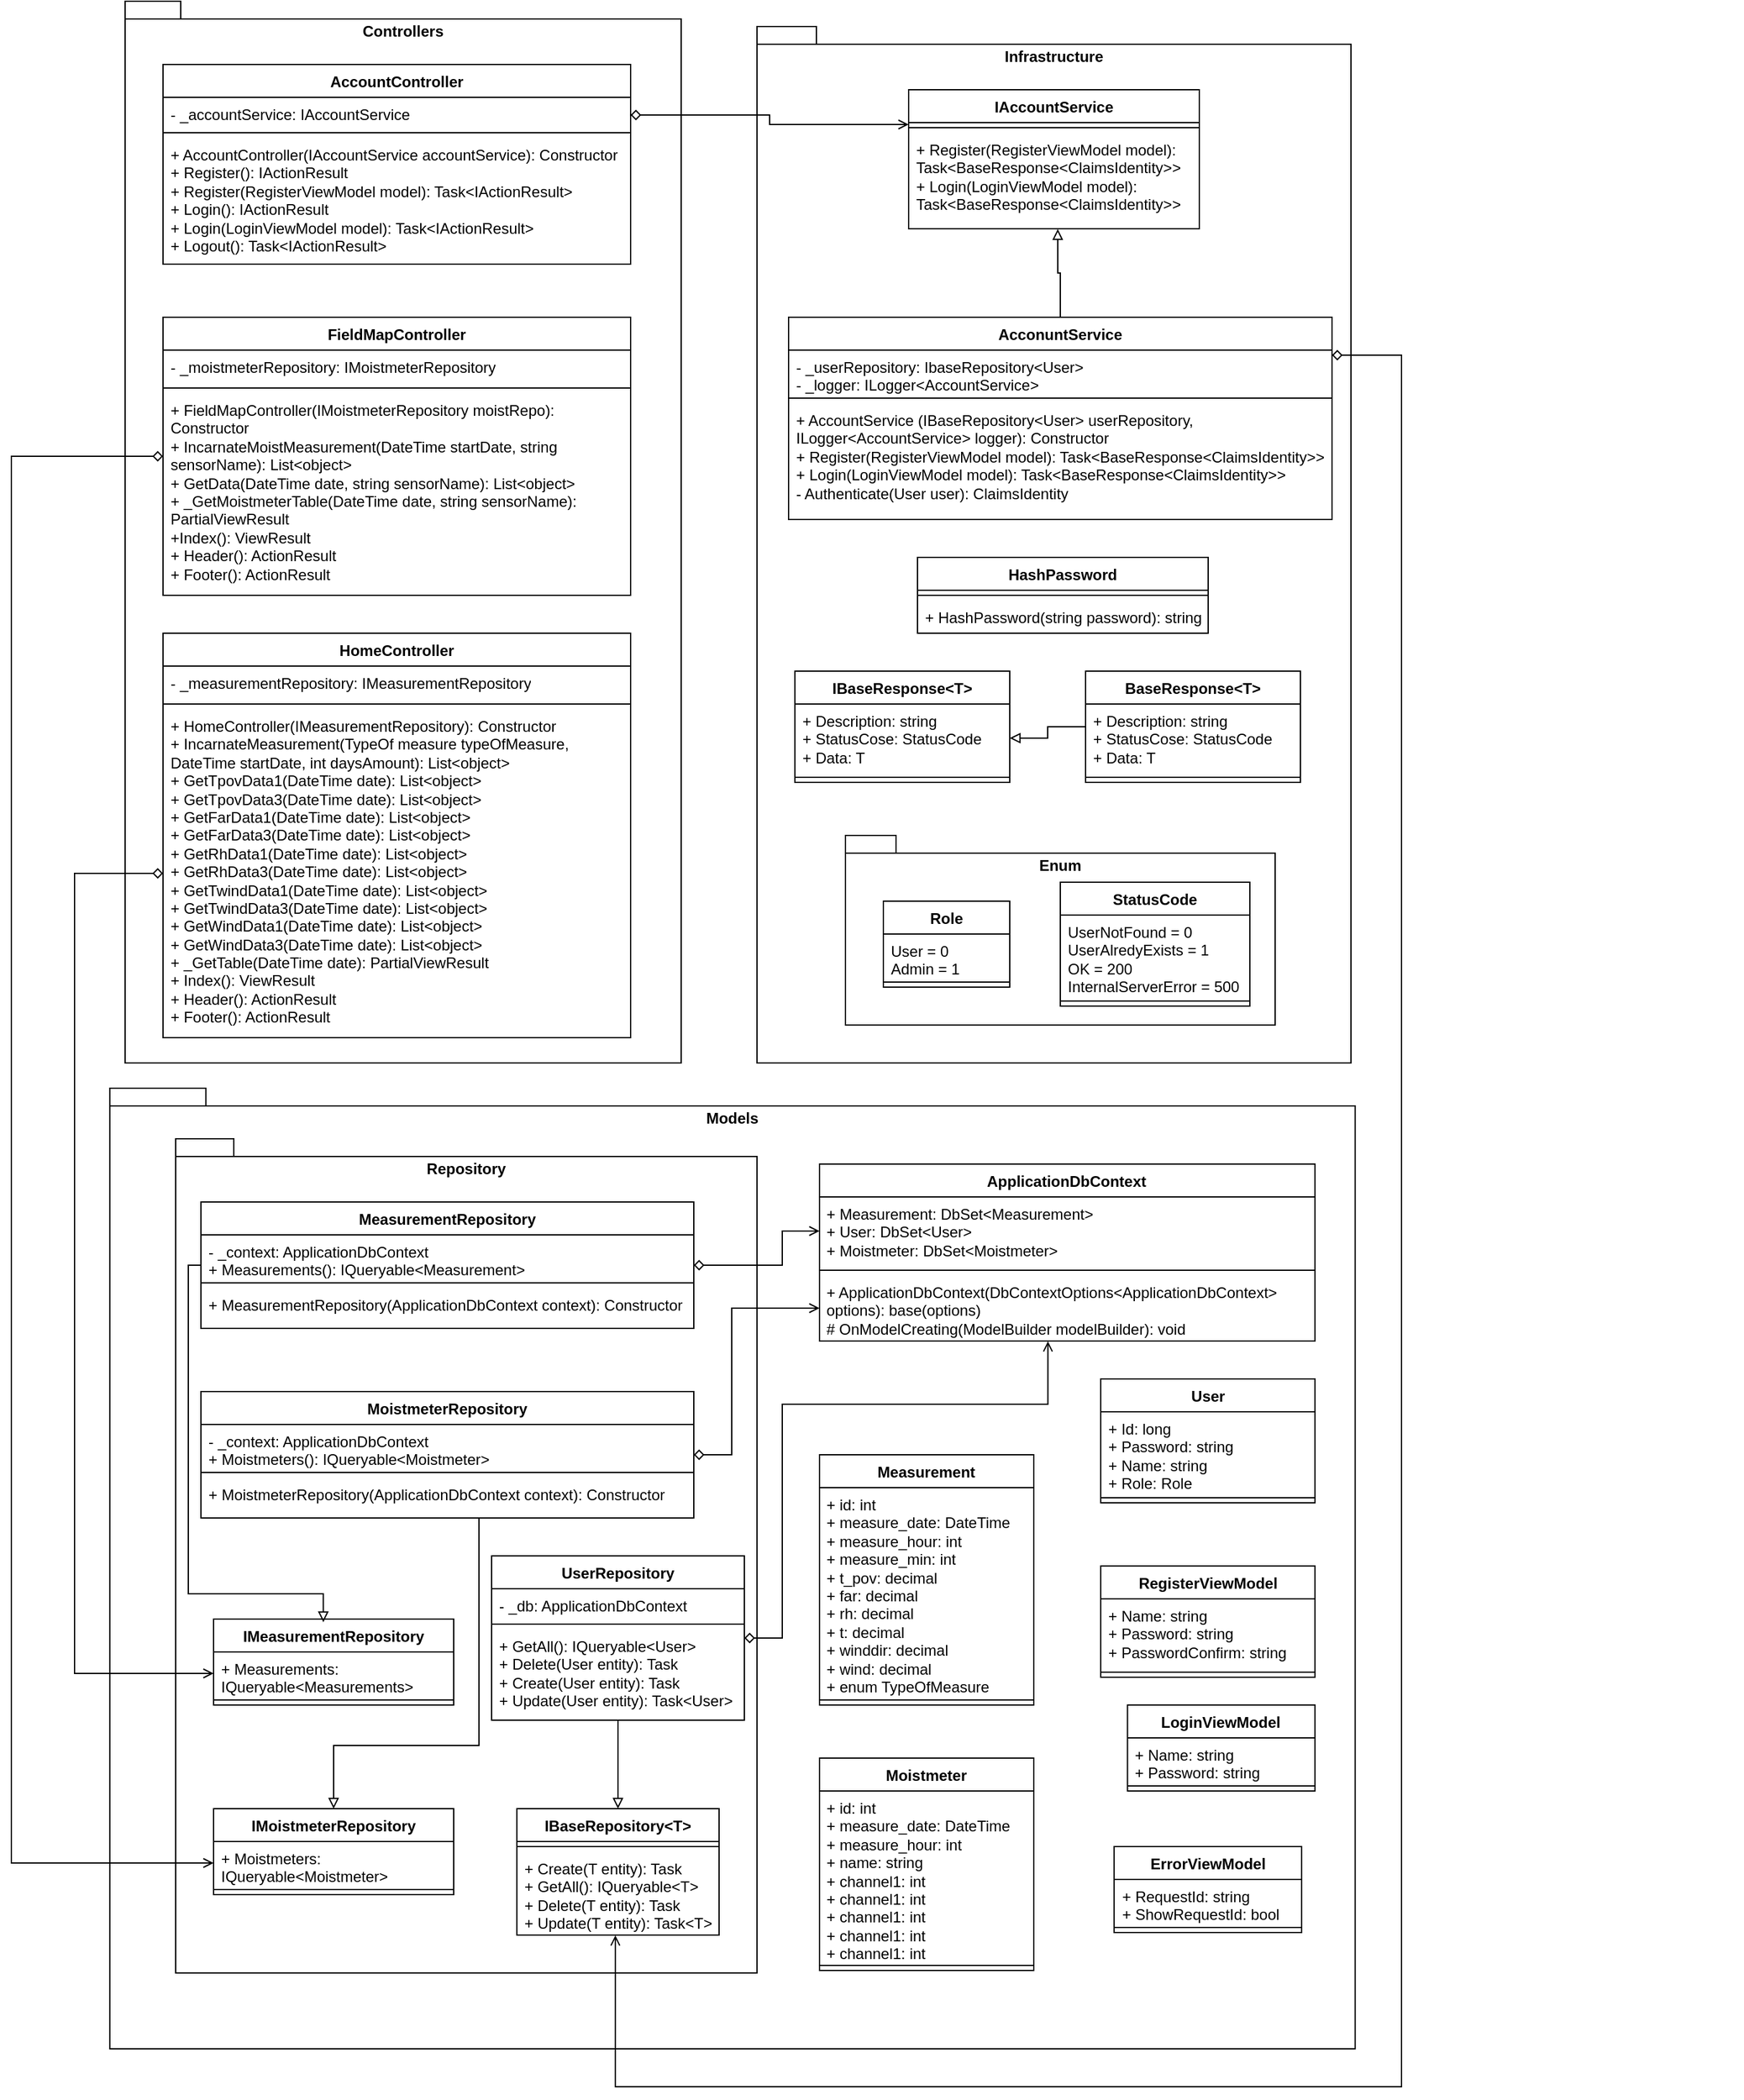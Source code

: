 <mxfile version="22.1.7" type="device">
  <diagram name="Страница — 1" id="k3Z_u_sf0qgLtZ2DlkZn">
    <mxGraphModel dx="2441" dy="842" grid="1" gridSize="10" guides="1" tooltips="1" connect="1" arrows="1" fold="1" page="1" pageScale="1" pageWidth="827" pageHeight="1169" math="0" shadow="0">
      <root>
        <mxCell id="0" />
        <mxCell id="1" parent="0" />
        <mxCell id="c1LvxNHjl3KlKCbGbmdb-97" value="" style="group" parent="1" vertex="1" connectable="0">
          <mxGeometry x="50" y="50" width="440" height="840" as="geometry" />
        </mxCell>
        <mxCell id="c1LvxNHjl3KlKCbGbmdb-6" value="Controllers" style="shape=folder;fontStyle=1;spacingTop=10;tabWidth=40;tabHeight=14;tabPosition=left;html=1;whiteSpace=wrap;verticalAlign=top;" parent="c1LvxNHjl3KlKCbGbmdb-97" vertex="1">
          <mxGeometry width="440" height="840" as="geometry" />
        </mxCell>
        <mxCell id="c1LvxNHjl3KlKCbGbmdb-2" value="AccountController" style="swimlane;fontStyle=1;align=center;verticalAlign=top;childLayout=stackLayout;horizontal=1;startSize=26;horizontalStack=0;resizeParent=1;resizeParentMax=0;resizeLast=0;collapsible=1;marginBottom=0;whiteSpace=wrap;html=1;" parent="c1LvxNHjl3KlKCbGbmdb-97" vertex="1">
          <mxGeometry x="30" y="50" width="370" height="158" as="geometry" />
        </mxCell>
        <mxCell id="c1LvxNHjl3KlKCbGbmdb-3" value="- _accountService: IAccountService" style="text;strokeColor=none;fillColor=none;align=left;verticalAlign=top;spacingLeft=4;spacingRight=4;overflow=hidden;rotatable=0;points=[[0,0.5],[1,0.5]];portConstraint=eastwest;whiteSpace=wrap;html=1;" parent="c1LvxNHjl3KlKCbGbmdb-2" vertex="1">
          <mxGeometry y="26" width="370" height="24" as="geometry" />
        </mxCell>
        <mxCell id="c1LvxNHjl3KlKCbGbmdb-4" value="" style="line;strokeWidth=1;fillColor=none;align=left;verticalAlign=middle;spacingTop=-1;spacingLeft=3;spacingRight=3;rotatable=0;labelPosition=right;points=[];portConstraint=eastwest;strokeColor=inherit;" parent="c1LvxNHjl3KlKCbGbmdb-2" vertex="1">
          <mxGeometry y="50" width="370" height="8" as="geometry" />
        </mxCell>
        <mxCell id="c1LvxNHjl3KlKCbGbmdb-5" value="+ AccountController(IAccountService accountService): Constructor&lt;br&gt;+ Register(): IActionResult&lt;br&gt;+ Register(RegisterViewModel model): Task&amp;lt;IActionResult&amp;gt;&lt;br&gt;+ Login(): IActionResult&lt;br&gt;+ Login(LoginViewModel model): Task&amp;lt;IActionResult&amp;gt;&lt;br&gt;+ Logout(): Task&amp;lt;IActionResult&amp;gt;" style="text;strokeColor=none;fillColor=none;align=left;verticalAlign=top;spacingLeft=4;spacingRight=4;overflow=hidden;rotatable=0;points=[[0,0.5],[1,0.5]];portConstraint=eastwest;whiteSpace=wrap;html=1;" parent="c1LvxNHjl3KlKCbGbmdb-2" vertex="1">
          <mxGeometry y="58" width="370" height="100" as="geometry" />
        </mxCell>
        <mxCell id="c1LvxNHjl3KlKCbGbmdb-12" value="FieldMapController" style="swimlane;fontStyle=1;align=center;verticalAlign=top;childLayout=stackLayout;horizontal=1;startSize=26;horizontalStack=0;resizeParent=1;resizeParentMax=0;resizeLast=0;collapsible=1;marginBottom=0;whiteSpace=wrap;html=1;" parent="c1LvxNHjl3KlKCbGbmdb-97" vertex="1">
          <mxGeometry x="30" y="250" width="370" height="220" as="geometry" />
        </mxCell>
        <mxCell id="c1LvxNHjl3KlKCbGbmdb-13" value="- _moistmeterRepository: IMoistmeterRepository" style="text;strokeColor=none;fillColor=none;align=left;verticalAlign=top;spacingLeft=4;spacingRight=4;overflow=hidden;rotatable=0;points=[[0,0.5],[1,0.5]];portConstraint=eastwest;whiteSpace=wrap;html=1;" parent="c1LvxNHjl3KlKCbGbmdb-12" vertex="1">
          <mxGeometry y="26" width="370" height="26" as="geometry" />
        </mxCell>
        <mxCell id="c1LvxNHjl3KlKCbGbmdb-14" value="" style="line;strokeWidth=1;fillColor=none;align=left;verticalAlign=middle;spacingTop=-1;spacingLeft=3;spacingRight=3;rotatable=0;labelPosition=right;points=[];portConstraint=eastwest;strokeColor=inherit;" parent="c1LvxNHjl3KlKCbGbmdb-12" vertex="1">
          <mxGeometry y="52" width="370" height="8" as="geometry" />
        </mxCell>
        <mxCell id="c1LvxNHjl3KlKCbGbmdb-15" value="+ FieldMapController(IMoistmeterRepository moistRepo): Constructor&lt;br&gt;+ IncarnateMoistMeasurement(DateTime startDate, string sensorName): List&amp;lt;object&amp;gt;&lt;br&gt;+ GetData(DateTime date, string sensorName): List&amp;lt;object&amp;gt;&lt;br&gt;+ _GetMoistmeterTable(DateTime date, string sensorName): PartialViewResult&lt;br&gt;+Index(): ViewResult&lt;br&gt;+ Header(): ActionResult&lt;br style=&quot;border-color: var(--border-color);&quot;&gt;+ Footer(): ActionResult" style="text;strokeColor=none;fillColor=none;align=left;verticalAlign=top;spacingLeft=4;spacingRight=4;overflow=hidden;rotatable=0;points=[[0,0.5],[1,0.5]];portConstraint=eastwest;whiteSpace=wrap;html=1;" parent="c1LvxNHjl3KlKCbGbmdb-12" vertex="1">
          <mxGeometry y="60" width="370" height="160" as="geometry" />
        </mxCell>
        <mxCell id="c1LvxNHjl3KlKCbGbmdb-8" value="HomeController" style="swimlane;fontStyle=1;align=center;verticalAlign=top;childLayout=stackLayout;horizontal=1;startSize=26;horizontalStack=0;resizeParent=1;resizeParentMax=0;resizeLast=0;collapsible=1;marginBottom=0;whiteSpace=wrap;html=1;" parent="c1LvxNHjl3KlKCbGbmdb-97" vertex="1">
          <mxGeometry x="30" y="500" width="370" height="320" as="geometry" />
        </mxCell>
        <mxCell id="c1LvxNHjl3KlKCbGbmdb-9" value="- _measurementRepository: IMeasurementRepository" style="text;strokeColor=none;fillColor=none;align=left;verticalAlign=top;spacingLeft=4;spacingRight=4;overflow=hidden;rotatable=0;points=[[0,0.5],[1,0.5]];portConstraint=eastwest;whiteSpace=wrap;html=1;" parent="c1LvxNHjl3KlKCbGbmdb-8" vertex="1">
          <mxGeometry y="26" width="370" height="26" as="geometry" />
        </mxCell>
        <mxCell id="c1LvxNHjl3KlKCbGbmdb-10" value="" style="line;strokeWidth=1;fillColor=none;align=left;verticalAlign=middle;spacingTop=-1;spacingLeft=3;spacingRight=3;rotatable=0;labelPosition=right;points=[];portConstraint=eastwest;strokeColor=inherit;" parent="c1LvxNHjl3KlKCbGbmdb-8" vertex="1">
          <mxGeometry y="52" width="370" height="8" as="geometry" />
        </mxCell>
        <mxCell id="c1LvxNHjl3KlKCbGbmdb-11" value="+ HomeController(IMeasurementRepository): Constructor&lt;br&gt;+ IncarnateMeasurement(TypeOf measure typeOfMeasure, DateTime startDate, int daysAmount): List&amp;lt;object&amp;gt;&lt;br&gt;+ GetTpovData1(DateTime date): List&amp;lt;object&amp;gt;&lt;br&gt;+ GetTpovData3(DateTime date): List&amp;lt;object&amp;gt;&lt;br&gt;+ GetFarData1(DateTime date): List&amp;lt;object&amp;gt;&lt;br&gt;+ GetFarData3(DateTime date): List&amp;lt;object&amp;gt;&lt;br&gt;+ GetRhData1(DateTime date): List&amp;lt;object&amp;gt;&lt;br&gt;+ GetRhData3(DateTime date): List&amp;lt;object&amp;gt;&lt;br&gt;+ GetTwindData1(DateTime date): List&amp;lt;object&amp;gt;&lt;br&gt;+ GetTwindData3(DateTime date): List&amp;lt;object&amp;gt;&lt;br&gt;+ GetWindData1(DateTime date): List&amp;lt;object&amp;gt;&lt;br&gt;+ GetWindData3(DateTime date): List&amp;lt;object&amp;gt;&lt;br&gt;+ _GetTable(DateTime date): PartialViewResult&lt;br&gt;+ Index(): ViewResult&lt;br&gt;+ Header(): ActionResult&lt;br&gt;+ Footer(): ActionResult" style="text;strokeColor=none;fillColor=none;align=left;verticalAlign=top;spacingLeft=4;spacingRight=4;overflow=hidden;rotatable=0;points=[[0,0.5],[1,0.5]];portConstraint=eastwest;whiteSpace=wrap;html=1;" parent="c1LvxNHjl3KlKCbGbmdb-8" vertex="1">
          <mxGeometry y="60" width="370" height="260" as="geometry" />
        </mxCell>
        <mxCell id="c1LvxNHjl3KlKCbGbmdb-98" value="" style="group" parent="1" vertex="1" connectable="0">
          <mxGeometry x="550" y="70" width="470" height="820" as="geometry" />
        </mxCell>
        <mxCell id="c1LvxNHjl3KlKCbGbmdb-16" value="Infrastructure" style="shape=folder;fontStyle=1;spacingTop=10;tabWidth=40;tabHeight=14;tabPosition=left;html=1;whiteSpace=wrap;verticalAlign=top;" parent="c1LvxNHjl3KlKCbGbmdb-98" vertex="1">
          <mxGeometry width="470" height="820" as="geometry" />
        </mxCell>
        <mxCell id="c1LvxNHjl3KlKCbGbmdb-25" value="" style="group" parent="c1LvxNHjl3KlKCbGbmdb-98" vertex="1" connectable="0">
          <mxGeometry x="70" y="640" width="340" height="150" as="geometry" />
        </mxCell>
        <mxCell id="c1LvxNHjl3KlKCbGbmdb-21" value="Enum" style="shape=folder;fontStyle=1;spacingTop=10;tabWidth=40;tabHeight=14;tabPosition=left;html=1;whiteSpace=wrap;verticalAlign=top;" parent="c1LvxNHjl3KlKCbGbmdb-25" vertex="1">
          <mxGeometry width="340" height="150" as="geometry" />
        </mxCell>
        <mxCell id="c1LvxNHjl3KlKCbGbmdb-22" value="StatusCode" style="swimlane;fontStyle=1;align=center;verticalAlign=top;childLayout=stackLayout;horizontal=1;startSize=26;horizontalStack=0;resizeParent=1;resizeParentMax=0;resizeLast=0;collapsible=1;marginBottom=0;whiteSpace=wrap;html=1;" parent="c1LvxNHjl3KlKCbGbmdb-25" vertex="1">
          <mxGeometry x="170" y="37" width="150" height="98" as="geometry" />
        </mxCell>
        <mxCell id="c1LvxNHjl3KlKCbGbmdb-23" value="UserNotFound = 0&lt;br&gt;UserAlredyExists = 1&lt;br&gt;OK = 200&lt;br&gt;InternalServerError = 500" style="text;strokeColor=none;fillColor=none;align=left;verticalAlign=top;spacingLeft=4;spacingRight=4;overflow=hidden;rotatable=0;points=[[0,0.5],[1,0.5]];portConstraint=eastwest;whiteSpace=wrap;html=1;" parent="c1LvxNHjl3KlKCbGbmdb-22" vertex="1">
          <mxGeometry y="26" width="150" height="64" as="geometry" />
        </mxCell>
        <mxCell id="c1LvxNHjl3KlKCbGbmdb-24" value="" style="line;strokeWidth=1;fillColor=none;align=left;verticalAlign=middle;spacingTop=-1;spacingLeft=3;spacingRight=3;rotatable=0;labelPosition=right;points=[];portConstraint=eastwest;strokeColor=inherit;" parent="c1LvxNHjl3KlKCbGbmdb-22" vertex="1">
          <mxGeometry y="90" width="150" height="8" as="geometry" />
        </mxCell>
        <mxCell id="c1LvxNHjl3KlKCbGbmdb-17" value="Role" style="swimlane;fontStyle=1;align=center;verticalAlign=top;childLayout=stackLayout;horizontal=1;startSize=26;horizontalStack=0;resizeParent=1;resizeParentMax=0;resizeLast=0;collapsible=1;marginBottom=0;whiteSpace=wrap;html=1;" parent="c1LvxNHjl3KlKCbGbmdb-25" vertex="1">
          <mxGeometry x="30" y="52" width="100" height="68" as="geometry" />
        </mxCell>
        <mxCell id="c1LvxNHjl3KlKCbGbmdb-18" value="User = 0&lt;br&gt;Admin = 1" style="text;strokeColor=none;fillColor=none;align=left;verticalAlign=top;spacingLeft=4;spacingRight=4;overflow=hidden;rotatable=0;points=[[0,0.5],[1,0.5]];portConstraint=eastwest;whiteSpace=wrap;html=1;" parent="c1LvxNHjl3KlKCbGbmdb-17" vertex="1">
          <mxGeometry y="26" width="100" height="34" as="geometry" />
        </mxCell>
        <mxCell id="c1LvxNHjl3KlKCbGbmdb-19" value="" style="line;strokeWidth=1;fillColor=none;align=left;verticalAlign=middle;spacingTop=-1;spacingLeft=3;spacingRight=3;rotatable=0;labelPosition=right;points=[];portConstraint=eastwest;strokeColor=inherit;" parent="c1LvxNHjl3KlKCbGbmdb-17" vertex="1">
          <mxGeometry y="60" width="100" height="8" as="geometry" />
        </mxCell>
        <mxCell id="c1LvxNHjl3KlKCbGbmdb-26" value="AcconuntService" style="swimlane;fontStyle=1;align=center;verticalAlign=top;childLayout=stackLayout;horizontal=1;startSize=26;horizontalStack=0;resizeParent=1;resizeParentMax=0;resizeLast=0;collapsible=1;marginBottom=0;whiteSpace=wrap;html=1;" parent="c1LvxNHjl3KlKCbGbmdb-98" vertex="1">
          <mxGeometry x="25" y="230" width="430" height="160" as="geometry" />
        </mxCell>
        <mxCell id="c1LvxNHjl3KlKCbGbmdb-27" value="- _userRepository: IbaseRepository&amp;lt;User&amp;gt;&lt;br&gt;- _logger: ILogger&amp;lt;AccountService&amp;gt;" style="text;strokeColor=none;fillColor=none;align=left;verticalAlign=top;spacingLeft=4;spacingRight=4;overflow=hidden;rotatable=0;points=[[0,0.5],[1,0.5]];portConstraint=eastwest;whiteSpace=wrap;html=1;" parent="c1LvxNHjl3KlKCbGbmdb-26" vertex="1">
          <mxGeometry y="26" width="430" height="34" as="geometry" />
        </mxCell>
        <mxCell id="c1LvxNHjl3KlKCbGbmdb-28" value="" style="line;strokeWidth=1;fillColor=none;align=left;verticalAlign=middle;spacingTop=-1;spacingLeft=3;spacingRight=3;rotatable=0;labelPosition=right;points=[];portConstraint=eastwest;strokeColor=inherit;" parent="c1LvxNHjl3KlKCbGbmdb-26" vertex="1">
          <mxGeometry y="60" width="430" height="8" as="geometry" />
        </mxCell>
        <mxCell id="c1LvxNHjl3KlKCbGbmdb-29" value="+ AccountService (IBaseRepository&amp;lt;User&amp;gt; userRepository, ILogger&amp;lt;AccountService&amp;gt; logger): Constructor&lt;br&gt;+ Register(RegisterViewModel model): Task&amp;lt;BaseResponse&amp;lt;ClaimsIdentity&amp;gt;&amp;gt;&lt;br&gt;+ Login(LoginViewModel model): Task&amp;lt;BaseResponse&amp;lt;ClaimsIdentity&amp;gt;&amp;gt;&lt;br&gt;- Authenticate(User user): ClaimsIdentity" style="text;strokeColor=none;fillColor=none;align=left;verticalAlign=top;spacingLeft=4;spacingRight=4;overflow=hidden;rotatable=0;points=[[0,0.5],[1,0.5]];portConstraint=eastwest;whiteSpace=wrap;html=1;" parent="c1LvxNHjl3KlKCbGbmdb-26" vertex="1">
          <mxGeometry y="68" width="430" height="92" as="geometry" />
        </mxCell>
        <mxCell id="XDjCzHebDbUMIGUtCSpz-97" style="edgeStyle=orthogonalEdgeStyle;rounded=0;orthogonalLoop=1;jettySize=auto;html=1;endArrow=block;endFill=0;" edge="1" parent="c1LvxNHjl3KlKCbGbmdb-98" source="c1LvxNHjl3KlKCbGbmdb-30" target="c1LvxNHjl3KlKCbGbmdb-35">
          <mxGeometry relative="1" as="geometry" />
        </mxCell>
        <mxCell id="c1LvxNHjl3KlKCbGbmdb-30" value="BaseResponse&amp;lt;T&amp;gt;" style="swimlane;fontStyle=1;align=center;verticalAlign=top;childLayout=stackLayout;horizontal=1;startSize=26;horizontalStack=0;resizeParent=1;resizeParentMax=0;resizeLast=0;collapsible=1;marginBottom=0;whiteSpace=wrap;html=1;" parent="c1LvxNHjl3KlKCbGbmdb-98" vertex="1">
          <mxGeometry x="260" y="510" width="170" height="88" as="geometry" />
        </mxCell>
        <mxCell id="c1LvxNHjl3KlKCbGbmdb-31" value="+ Description: string&lt;br&gt;+ StatusCose: StatusCode&lt;br&gt;+ Data: T" style="text;strokeColor=none;fillColor=none;align=left;verticalAlign=top;spacingLeft=4;spacingRight=4;overflow=hidden;rotatable=0;points=[[0,0.5],[1,0.5]];portConstraint=eastwest;whiteSpace=wrap;html=1;" parent="c1LvxNHjl3KlKCbGbmdb-30" vertex="1">
          <mxGeometry y="26" width="170" height="54" as="geometry" />
        </mxCell>
        <mxCell id="c1LvxNHjl3KlKCbGbmdb-32" value="" style="line;strokeWidth=1;fillColor=none;align=left;verticalAlign=middle;spacingTop=-1;spacingLeft=3;spacingRight=3;rotatable=0;labelPosition=right;points=[];portConstraint=eastwest;strokeColor=inherit;" parent="c1LvxNHjl3KlKCbGbmdb-30" vertex="1">
          <mxGeometry y="80" width="170" height="8" as="geometry" />
        </mxCell>
        <mxCell id="c1LvxNHjl3KlKCbGbmdb-34" value="IBaseResponse&amp;lt;T&amp;gt;" style="swimlane;fontStyle=1;align=center;verticalAlign=top;childLayout=stackLayout;horizontal=1;startSize=26;horizontalStack=0;resizeParent=1;resizeParentMax=0;resizeLast=0;collapsible=1;marginBottom=0;whiteSpace=wrap;html=1;" parent="c1LvxNHjl3KlKCbGbmdb-98" vertex="1">
          <mxGeometry x="30" y="510" width="170" height="88" as="geometry" />
        </mxCell>
        <mxCell id="c1LvxNHjl3KlKCbGbmdb-35" value="+ Description: string&lt;br&gt;+ StatusCose: StatusCode&lt;br&gt;+ Data: T" style="text;strokeColor=none;fillColor=none;align=left;verticalAlign=top;spacingLeft=4;spacingRight=4;overflow=hidden;rotatable=0;points=[[0,0.5],[1,0.5]];portConstraint=eastwest;whiteSpace=wrap;html=1;" parent="c1LvxNHjl3KlKCbGbmdb-34" vertex="1">
          <mxGeometry y="26" width="170" height="54" as="geometry" />
        </mxCell>
        <mxCell id="c1LvxNHjl3KlKCbGbmdb-36" value="" style="line;strokeWidth=1;fillColor=none;align=left;verticalAlign=middle;spacingTop=-1;spacingLeft=3;spacingRight=3;rotatable=0;labelPosition=right;points=[];portConstraint=eastwest;strokeColor=inherit;" parent="c1LvxNHjl3KlKCbGbmdb-34" vertex="1">
          <mxGeometry y="80" width="170" height="8" as="geometry" />
        </mxCell>
        <mxCell id="c1LvxNHjl3KlKCbGbmdb-37" value="HashPassword" style="swimlane;fontStyle=1;align=center;verticalAlign=top;childLayout=stackLayout;horizontal=1;startSize=26;horizontalStack=0;resizeParent=1;resizeParentMax=0;resizeLast=0;collapsible=1;marginBottom=0;whiteSpace=wrap;html=1;" parent="c1LvxNHjl3KlKCbGbmdb-98" vertex="1">
          <mxGeometry x="127" y="420" width="230" height="60" as="geometry" />
        </mxCell>
        <mxCell id="c1LvxNHjl3KlKCbGbmdb-39" value="" style="line;strokeWidth=1;fillColor=none;align=left;verticalAlign=middle;spacingTop=-1;spacingLeft=3;spacingRight=3;rotatable=0;labelPosition=right;points=[];portConstraint=eastwest;strokeColor=inherit;" parent="c1LvxNHjl3KlKCbGbmdb-37" vertex="1">
          <mxGeometry y="26" width="230" height="8" as="geometry" />
        </mxCell>
        <mxCell id="c1LvxNHjl3KlKCbGbmdb-40" value="+ HashPassword(string password): string" style="text;strokeColor=none;fillColor=none;align=left;verticalAlign=top;spacingLeft=4;spacingRight=4;overflow=hidden;rotatable=0;points=[[0,0.5],[1,0.5]];portConstraint=eastwest;whiteSpace=wrap;html=1;" parent="c1LvxNHjl3KlKCbGbmdb-37" vertex="1">
          <mxGeometry y="34" width="230" height="26" as="geometry" />
        </mxCell>
        <mxCell id="c1LvxNHjl3KlKCbGbmdb-41" value="IAccountService" style="swimlane;fontStyle=1;align=center;verticalAlign=top;childLayout=stackLayout;horizontal=1;startSize=26;horizontalStack=0;resizeParent=1;resizeParentMax=0;resizeLast=0;collapsible=1;marginBottom=0;whiteSpace=wrap;html=1;" parent="c1LvxNHjl3KlKCbGbmdb-98" vertex="1">
          <mxGeometry x="120" y="50" width="230" height="110" as="geometry" />
        </mxCell>
        <mxCell id="c1LvxNHjl3KlKCbGbmdb-42" value="" style="line;strokeWidth=1;fillColor=none;align=left;verticalAlign=middle;spacingTop=-1;spacingLeft=3;spacingRight=3;rotatable=0;labelPosition=right;points=[];portConstraint=eastwest;strokeColor=inherit;" parent="c1LvxNHjl3KlKCbGbmdb-41" vertex="1">
          <mxGeometry y="26" width="230" height="8" as="geometry" />
        </mxCell>
        <mxCell id="c1LvxNHjl3KlKCbGbmdb-43" value="+ Register(RegisterViewModel model): Task&amp;lt;BaseResponse&amp;lt;ClaimsIdentity&amp;gt;&amp;gt;&lt;br&gt;+ Login(LoginViewModel model): Task&amp;lt;BaseResponse&amp;lt;ClaimsIdentity&amp;gt;&amp;gt;" style="text;strokeColor=none;fillColor=none;align=left;verticalAlign=top;spacingLeft=4;spacingRight=4;overflow=hidden;rotatable=0;points=[[0,0.5],[1,0.5]];portConstraint=eastwest;whiteSpace=wrap;html=1;" parent="c1LvxNHjl3KlKCbGbmdb-41" vertex="1">
          <mxGeometry y="34" width="230" height="76" as="geometry" />
        </mxCell>
        <mxCell id="XDjCzHebDbUMIGUtCSpz-98" style="edgeStyle=orthogonalEdgeStyle;rounded=0;orthogonalLoop=1;jettySize=auto;html=1;entryX=0.513;entryY=1.003;entryDx=0;entryDy=0;entryPerimeter=0;endArrow=block;endFill=0;" edge="1" parent="c1LvxNHjl3KlKCbGbmdb-98" source="c1LvxNHjl3KlKCbGbmdb-26" target="c1LvxNHjl3KlKCbGbmdb-43">
          <mxGeometry relative="1" as="geometry" />
        </mxCell>
        <mxCell id="XDjCzHebDbUMIGUtCSpz-79" value="" style="group" vertex="1" connectable="0" parent="1">
          <mxGeometry x="90" y="910" width="1240" height="760" as="geometry" />
        </mxCell>
        <mxCell id="c1LvxNHjl3KlKCbGbmdb-100" value="" style="group" parent="XDjCzHebDbUMIGUtCSpz-79" vertex="1" connectable="0">
          <mxGeometry x="181" width="1049" height="760" as="geometry" />
        </mxCell>
        <mxCell id="XDjCzHebDbUMIGUtCSpz-78" value="" style="group" vertex="1" connectable="0" parent="c1LvxNHjl3KlKCbGbmdb-100">
          <mxGeometry x="-233.111" width="985.424" height="760" as="geometry" />
        </mxCell>
        <mxCell id="c1LvxNHjl3KlKCbGbmdb-44" value="Models" style="shape=folder;fontStyle=1;spacingTop=10;tabWidth=40;tabHeight=14;tabPosition=left;html=1;whiteSpace=wrap;verticalAlign=top;" parent="XDjCzHebDbUMIGUtCSpz-78" vertex="1">
          <mxGeometry width="985.424" height="760" as="geometry" />
        </mxCell>
        <mxCell id="c1LvxNHjl3KlKCbGbmdb-45" value="ApplicationDbContext" style="swimlane;fontStyle=1;align=center;verticalAlign=top;childLayout=stackLayout;horizontal=1;startSize=26;horizontalStack=0;resizeParent=1;resizeParentMax=0;resizeLast=0;collapsible=1;marginBottom=0;whiteSpace=wrap;html=1;" parent="XDjCzHebDbUMIGUtCSpz-78" vertex="1">
          <mxGeometry x="561.586" y="60" width="392.051" height="140" as="geometry" />
        </mxCell>
        <mxCell id="c1LvxNHjl3KlKCbGbmdb-46" value="+ Measurement: DbSet&amp;lt;Measurement&amp;gt;&lt;br&gt;+ User: DbSet&amp;lt;User&amp;gt;&lt;br&gt;+ Moistmeter: DbSet&amp;lt;Moistmeter&amp;gt;" style="text;strokeColor=none;fillColor=none;align=left;verticalAlign=top;spacingLeft=4;spacingRight=4;overflow=hidden;rotatable=0;points=[[0,0.5],[1,0.5]];portConstraint=eastwest;whiteSpace=wrap;html=1;" parent="c1LvxNHjl3KlKCbGbmdb-45" vertex="1">
          <mxGeometry y="26" width="392.051" height="54" as="geometry" />
        </mxCell>
        <mxCell id="c1LvxNHjl3KlKCbGbmdb-47" value="" style="line;strokeWidth=1;fillColor=none;align=left;verticalAlign=middle;spacingTop=-1;spacingLeft=3;spacingRight=3;rotatable=0;labelPosition=right;points=[];portConstraint=eastwest;strokeColor=inherit;" parent="c1LvxNHjl3KlKCbGbmdb-45" vertex="1">
          <mxGeometry y="80" width="392.051" height="8" as="geometry" />
        </mxCell>
        <mxCell id="c1LvxNHjl3KlKCbGbmdb-48" value="+ ApplicationDbContext(DbContextOptions&amp;lt;ApplicationDbContext&amp;gt; options): base(options)&lt;br&gt;# OnModelCreating(ModelBuilder modelBuilder): void" style="text;strokeColor=none;fillColor=none;align=left;verticalAlign=top;spacingLeft=4;spacingRight=4;overflow=hidden;rotatable=0;points=[[0,0.5],[1,0.5]];portConstraint=eastwest;whiteSpace=wrap;html=1;" parent="c1LvxNHjl3KlKCbGbmdb-45" vertex="1">
          <mxGeometry y="88" width="392.051" height="52" as="geometry" />
        </mxCell>
        <mxCell id="c1LvxNHjl3KlKCbGbmdb-49" value="ErrorViewModel" style="swimlane;fontStyle=1;align=center;verticalAlign=top;childLayout=stackLayout;horizontal=1;startSize=26;horizontalStack=0;resizeParent=1;resizeParentMax=0;resizeLast=0;collapsible=1;marginBottom=0;whiteSpace=wrap;html=1;" parent="XDjCzHebDbUMIGUtCSpz-78" vertex="1">
          <mxGeometry x="794.701" y="600" width="148.343" height="68" as="geometry" />
        </mxCell>
        <mxCell id="c1LvxNHjl3KlKCbGbmdb-50" value="+ RequestId: string&lt;br&gt;+ ShowRequestId: bool" style="text;strokeColor=none;fillColor=none;align=left;verticalAlign=top;spacingLeft=4;spacingRight=4;overflow=hidden;rotatable=0;points=[[0,0.5],[1,0.5]];portConstraint=eastwest;whiteSpace=wrap;html=1;" parent="c1LvxNHjl3KlKCbGbmdb-49" vertex="1">
          <mxGeometry y="26" width="148.343" height="34" as="geometry" />
        </mxCell>
        <mxCell id="c1LvxNHjl3KlKCbGbmdb-51" value="" style="line;strokeWidth=1;fillColor=none;align=left;verticalAlign=middle;spacingTop=-1;spacingLeft=3;spacingRight=3;rotatable=0;labelPosition=right;points=[];portConstraint=eastwest;strokeColor=inherit;" parent="c1LvxNHjl3KlKCbGbmdb-49" vertex="1">
          <mxGeometry y="60" width="148.343" height="8" as="geometry" />
        </mxCell>
        <mxCell id="c1LvxNHjl3KlKCbGbmdb-53" value="LoginViewModel" style="swimlane;fontStyle=1;align=center;verticalAlign=top;childLayout=stackLayout;horizontal=1;startSize=26;horizontalStack=0;resizeParent=1;resizeParentMax=0;resizeLast=0;collapsible=1;marginBottom=0;whiteSpace=wrap;html=1;" parent="XDjCzHebDbUMIGUtCSpz-78" vertex="1">
          <mxGeometry x="805.291" y="488" width="148.343" height="68" as="geometry" />
        </mxCell>
        <mxCell id="c1LvxNHjl3KlKCbGbmdb-54" value="+ Name: string&lt;br&gt;+ Password: string" style="text;strokeColor=none;fillColor=none;align=left;verticalAlign=top;spacingLeft=4;spacingRight=4;overflow=hidden;rotatable=0;points=[[0,0.5],[1,0.5]];portConstraint=eastwest;whiteSpace=wrap;html=1;" parent="c1LvxNHjl3KlKCbGbmdb-53" vertex="1">
          <mxGeometry y="26" width="148.343" height="34" as="geometry" />
        </mxCell>
        <mxCell id="c1LvxNHjl3KlKCbGbmdb-55" value="" style="line;strokeWidth=1;fillColor=none;align=left;verticalAlign=middle;spacingTop=-1;spacingLeft=3;spacingRight=3;rotatable=0;labelPosition=right;points=[];portConstraint=eastwest;strokeColor=inherit;" parent="c1LvxNHjl3KlKCbGbmdb-53" vertex="1">
          <mxGeometry y="60" width="148.343" height="8" as="geometry" />
        </mxCell>
        <mxCell id="c1LvxNHjl3KlKCbGbmdb-56" value="Measurement" style="swimlane;fontStyle=1;align=center;verticalAlign=top;childLayout=stackLayout;horizontal=1;startSize=26;horizontalStack=0;resizeParent=1;resizeParentMax=0;resizeLast=0;collapsible=1;marginBottom=0;whiteSpace=wrap;html=1;" parent="XDjCzHebDbUMIGUtCSpz-78" vertex="1">
          <mxGeometry x="561.586" y="290" width="169.535" height="198" as="geometry">
            <mxRectangle x="30" y="336" width="120" height="30" as="alternateBounds" />
          </mxGeometry>
        </mxCell>
        <mxCell id="c1LvxNHjl3KlKCbGbmdb-57" value="+ id: int&lt;br&gt;+ measure_date: DateTime&lt;br&gt;+ measure_hour: int&lt;br&gt;+ measure_min: int&lt;br&gt;+ t_pov: decimal&lt;br&gt;+ far: decimal&lt;br&gt;+ rh: decimal&lt;br&gt;+ t: decimal&lt;br&gt;+ winddir: decimal&lt;br&gt;+ wind: decimal&lt;br&gt;+ enum TypeOfMeasure" style="text;strokeColor=none;fillColor=none;align=left;verticalAlign=top;spacingLeft=4;spacingRight=4;overflow=hidden;rotatable=0;points=[[0,0.5],[1,0.5]];portConstraint=eastwest;whiteSpace=wrap;html=1;" parent="c1LvxNHjl3KlKCbGbmdb-56" vertex="1">
          <mxGeometry y="26" width="169.535" height="164" as="geometry" />
        </mxCell>
        <mxCell id="c1LvxNHjl3KlKCbGbmdb-58" value="" style="line;strokeWidth=1;fillColor=none;align=left;verticalAlign=middle;spacingTop=-1;spacingLeft=3;spacingRight=3;rotatable=0;labelPosition=right;points=[];portConstraint=eastwest;strokeColor=inherit;" parent="c1LvxNHjl3KlKCbGbmdb-56" vertex="1">
          <mxGeometry y="190" width="169.535" height="8" as="geometry" />
        </mxCell>
        <mxCell id="c1LvxNHjl3KlKCbGbmdb-62" value="RegisterViewModel" style="swimlane;fontStyle=1;align=center;verticalAlign=top;childLayout=stackLayout;horizontal=1;startSize=26;horizontalStack=0;resizeParent=1;resizeParentMax=0;resizeLast=0;collapsible=1;marginBottom=0;whiteSpace=wrap;html=1;" parent="XDjCzHebDbUMIGUtCSpz-78" vertex="1">
          <mxGeometry x="784.101" y="378" width="169.535" height="88" as="geometry" />
        </mxCell>
        <mxCell id="c1LvxNHjl3KlKCbGbmdb-63" value="+ Name: string&lt;br&gt;+ Password: string&lt;br&gt;+ PasswordConfirm: string" style="text;strokeColor=none;fillColor=none;align=left;verticalAlign=top;spacingLeft=4;spacingRight=4;overflow=hidden;rotatable=0;points=[[0,0.5],[1,0.5]];portConstraint=eastwest;whiteSpace=wrap;html=1;" parent="c1LvxNHjl3KlKCbGbmdb-62" vertex="1">
          <mxGeometry y="26" width="169.535" height="54" as="geometry" />
        </mxCell>
        <mxCell id="c1LvxNHjl3KlKCbGbmdb-64" value="" style="line;strokeWidth=1;fillColor=none;align=left;verticalAlign=middle;spacingTop=-1;spacingLeft=3;spacingRight=3;rotatable=0;labelPosition=right;points=[];portConstraint=eastwest;strokeColor=inherit;" parent="c1LvxNHjl3KlKCbGbmdb-62" vertex="1">
          <mxGeometry y="80" width="169.535" height="8" as="geometry" />
        </mxCell>
        <mxCell id="c1LvxNHjl3KlKCbGbmdb-59" value="Moistmeter" style="swimlane;fontStyle=1;align=center;verticalAlign=top;childLayout=stackLayout;horizontal=1;startSize=26;horizontalStack=0;resizeParent=1;resizeParentMax=0;resizeLast=0;collapsible=1;marginBottom=0;whiteSpace=wrap;html=1;" parent="XDjCzHebDbUMIGUtCSpz-78" vertex="1">
          <mxGeometry x="561.588" y="530" width="169.535" height="168" as="geometry" />
        </mxCell>
        <mxCell id="c1LvxNHjl3KlKCbGbmdb-60" value="+ id: int&lt;br&gt;+ measure_date: DateTime&lt;br&gt;+ measure_hour: int&lt;br&gt;+ name: string&lt;br&gt;+ channel1: int&lt;br&gt;+ channel1: int&lt;br&gt;+ channel1: int&lt;br&gt;+ channel1: int&lt;br&gt;+ channel1: int" style="text;strokeColor=none;fillColor=none;align=left;verticalAlign=top;spacingLeft=4;spacingRight=4;overflow=hidden;rotatable=0;points=[[0,0.5],[1,0.5]];portConstraint=eastwest;whiteSpace=wrap;html=1;" parent="c1LvxNHjl3KlKCbGbmdb-59" vertex="1">
          <mxGeometry y="26" width="169.535" height="134" as="geometry" />
        </mxCell>
        <mxCell id="c1LvxNHjl3KlKCbGbmdb-61" value="" style="line;strokeWidth=1;fillColor=none;align=left;verticalAlign=middle;spacingTop=-1;spacingLeft=3;spacingRight=3;rotatable=0;labelPosition=right;points=[];portConstraint=eastwest;strokeColor=inherit;" parent="c1LvxNHjl3KlKCbGbmdb-59" vertex="1">
          <mxGeometry y="160" width="169.535" height="8" as="geometry" />
        </mxCell>
        <mxCell id="c1LvxNHjl3KlKCbGbmdb-65" value="User" style="swimlane;fontStyle=1;align=center;verticalAlign=top;childLayout=stackLayout;horizontal=1;startSize=26;horizontalStack=0;resizeParent=1;resizeParentMax=0;resizeLast=0;collapsible=1;marginBottom=0;whiteSpace=wrap;html=1;" parent="XDjCzHebDbUMIGUtCSpz-78" vertex="1">
          <mxGeometry x="784.101" y="230" width="169.535" height="98" as="geometry" />
        </mxCell>
        <mxCell id="c1LvxNHjl3KlKCbGbmdb-66" value="+ Id: long&lt;br&gt;+ Password: string&lt;br&gt;+ Name: string&lt;br&gt;+ Role: Role" style="text;strokeColor=none;fillColor=none;align=left;verticalAlign=top;spacingLeft=4;spacingRight=4;overflow=hidden;rotatable=0;points=[[0,0.5],[1,0.5]];portConstraint=eastwest;whiteSpace=wrap;html=1;" parent="c1LvxNHjl3KlKCbGbmdb-65" vertex="1">
          <mxGeometry y="26" width="169.535" height="64" as="geometry" />
        </mxCell>
        <mxCell id="c1LvxNHjl3KlKCbGbmdb-67" value="" style="line;strokeWidth=1;fillColor=none;align=left;verticalAlign=middle;spacingTop=-1;spacingLeft=3;spacingRight=3;rotatable=0;labelPosition=right;points=[];portConstraint=eastwest;strokeColor=inherit;" parent="c1LvxNHjl3KlKCbGbmdb-65" vertex="1">
          <mxGeometry y="90" width="169.535" height="8" as="geometry" />
        </mxCell>
        <mxCell id="c1LvxNHjl3KlKCbGbmdb-99" value="" style="group;strokeWidth=1;fillColor=none;" parent="XDjCzHebDbUMIGUtCSpz-79" vertex="1" connectable="0">
          <mxGeometry y="40" width="460" height="660" as="geometry" />
        </mxCell>
        <mxCell id="c1LvxNHjl3KlKCbGbmdb-68" value="Repository" style="shape=folder;fontStyle=1;spacingTop=10;tabWidth=40;tabHeight=14;tabPosition=left;html=1;whiteSpace=wrap;verticalAlign=top;" parent="c1LvxNHjl3KlKCbGbmdb-99" vertex="1">
          <mxGeometry width="460" height="660" as="geometry" />
        </mxCell>
        <mxCell id="c1LvxNHjl3KlKCbGbmdb-84" value="MeasurementRepository" style="swimlane;fontStyle=1;align=center;verticalAlign=top;childLayout=stackLayout;horizontal=1;startSize=26;horizontalStack=0;resizeParent=1;resizeParentMax=0;resizeLast=0;collapsible=1;marginBottom=0;whiteSpace=wrap;html=1;" parent="c1LvxNHjl3KlKCbGbmdb-99" vertex="1">
          <mxGeometry x="20" y="50" width="390" height="100" as="geometry">
            <mxRectangle x="35" y="370" width="180" height="30" as="alternateBounds" />
          </mxGeometry>
        </mxCell>
        <mxCell id="c1LvxNHjl3KlKCbGbmdb-85" value="- _context: ApplicationDbContext&lt;br&gt;+ Measurements(): IQueryable&amp;lt;Measurement&amp;gt;" style="text;strokeColor=none;fillColor=none;align=left;verticalAlign=top;spacingLeft=4;spacingRight=4;overflow=hidden;rotatable=0;points=[[0,0.5],[1,0.5]];portConstraint=eastwest;whiteSpace=wrap;html=1;" parent="c1LvxNHjl3KlKCbGbmdb-84" vertex="1">
          <mxGeometry y="26" width="390" height="34" as="geometry" />
        </mxCell>
        <mxCell id="c1LvxNHjl3KlKCbGbmdb-86" value="" style="line;strokeWidth=1;fillColor=none;align=left;verticalAlign=middle;spacingTop=-1;spacingLeft=3;spacingRight=3;rotatable=0;labelPosition=right;points=[];portConstraint=eastwest;strokeColor=inherit;" parent="c1LvxNHjl3KlKCbGbmdb-84" vertex="1">
          <mxGeometry y="60" width="390" height="8" as="geometry" />
        </mxCell>
        <mxCell id="c1LvxNHjl3KlKCbGbmdb-87" value="+ MeasurementRepository(ApplicationDbContext context): Constructor" style="text;strokeColor=none;fillColor=none;align=left;verticalAlign=top;spacingLeft=4;spacingRight=4;overflow=hidden;rotatable=0;points=[[0,0.5],[1,0.5]];portConstraint=eastwest;whiteSpace=wrap;html=1;" parent="c1LvxNHjl3KlKCbGbmdb-84" vertex="1">
          <mxGeometry y="68" width="390" height="32" as="geometry" />
        </mxCell>
        <mxCell id="c1LvxNHjl3KlKCbGbmdb-78" value="IMeasurementRepository" style="swimlane;fontStyle=1;align=center;verticalAlign=top;childLayout=stackLayout;horizontal=1;startSize=26;horizontalStack=0;resizeParent=1;resizeParentMax=0;resizeLast=0;collapsible=1;marginBottom=0;whiteSpace=wrap;html=1;" parent="c1LvxNHjl3KlKCbGbmdb-99" vertex="1">
          <mxGeometry x="30" y="380" width="190" height="68" as="geometry" />
        </mxCell>
        <mxCell id="c1LvxNHjl3KlKCbGbmdb-79" value="+ Measurements: IQueryable&amp;lt;Measurements&amp;gt;" style="text;strokeColor=none;fillColor=none;align=left;verticalAlign=top;spacingLeft=4;spacingRight=4;overflow=hidden;rotatable=0;points=[[0,0.5],[1,0.5]];portConstraint=eastwest;whiteSpace=wrap;html=1;" parent="c1LvxNHjl3KlKCbGbmdb-78" vertex="1">
          <mxGeometry y="26" width="190" height="34" as="geometry" />
        </mxCell>
        <mxCell id="c1LvxNHjl3KlKCbGbmdb-80" value="" style="line;strokeWidth=1;fillColor=none;align=left;verticalAlign=middle;spacingTop=-1;spacingLeft=3;spacingRight=3;rotatable=0;labelPosition=right;points=[];portConstraint=eastwest;strokeColor=inherit;" parent="c1LvxNHjl3KlKCbGbmdb-78" vertex="1">
          <mxGeometry y="60" width="190" height="8" as="geometry" />
        </mxCell>
        <mxCell id="c1LvxNHjl3KlKCbGbmdb-81" value="IMoistmeterRepository" style="swimlane;fontStyle=1;align=center;verticalAlign=top;childLayout=stackLayout;horizontal=1;startSize=26;horizontalStack=0;resizeParent=1;resizeParentMax=0;resizeLast=0;collapsible=1;marginBottom=0;whiteSpace=wrap;html=1;" parent="c1LvxNHjl3KlKCbGbmdb-99" vertex="1">
          <mxGeometry x="30" y="530" width="190" height="68" as="geometry" />
        </mxCell>
        <mxCell id="c1LvxNHjl3KlKCbGbmdb-82" value="+ Moistmeters: IQueryable&amp;lt;Moistmeter&amp;gt;" style="text;strokeColor=none;fillColor=none;align=left;verticalAlign=top;spacingLeft=4;spacingRight=4;overflow=hidden;rotatable=0;points=[[0,0.5],[1,0.5]];portConstraint=eastwest;whiteSpace=wrap;html=1;" parent="c1LvxNHjl3KlKCbGbmdb-81" vertex="1">
          <mxGeometry y="26" width="190" height="34" as="geometry" />
        </mxCell>
        <mxCell id="c1LvxNHjl3KlKCbGbmdb-83" value="" style="line;strokeWidth=1;fillColor=none;align=left;verticalAlign=middle;spacingTop=-1;spacingLeft=3;spacingRight=3;rotatable=0;labelPosition=right;points=[];portConstraint=eastwest;strokeColor=inherit;" parent="c1LvxNHjl3KlKCbGbmdb-81" vertex="1">
          <mxGeometry y="60" width="190" height="8" as="geometry" />
        </mxCell>
        <mxCell id="XDjCzHebDbUMIGUtCSpz-92" style="edgeStyle=orthogonalEdgeStyle;rounded=0;orthogonalLoop=1;jettySize=auto;html=1;endArrow=block;endFill=0;" edge="1" parent="c1LvxNHjl3KlKCbGbmdb-99" source="c1LvxNHjl3KlKCbGbmdb-92" target="c1LvxNHjl3KlKCbGbmdb-72">
          <mxGeometry relative="1" as="geometry" />
        </mxCell>
        <mxCell id="c1LvxNHjl3KlKCbGbmdb-92" value="UserRepository" style="swimlane;fontStyle=1;align=center;verticalAlign=top;childLayout=stackLayout;horizontal=1;startSize=26;horizontalStack=0;resizeParent=1;resizeParentMax=0;resizeLast=0;collapsible=1;marginBottom=0;whiteSpace=wrap;html=1;" parent="c1LvxNHjl3KlKCbGbmdb-99" vertex="1">
          <mxGeometry x="250" y="330" width="200" height="130" as="geometry" />
        </mxCell>
        <mxCell id="c1LvxNHjl3KlKCbGbmdb-93" value="- _db: ApplicationDbContext" style="text;strokeColor=none;fillColor=none;align=left;verticalAlign=top;spacingLeft=4;spacingRight=4;overflow=hidden;rotatable=0;points=[[0,0.5],[1,0.5]];portConstraint=eastwest;whiteSpace=wrap;html=1;" parent="c1LvxNHjl3KlKCbGbmdb-92" vertex="1">
          <mxGeometry y="26" width="200" height="24" as="geometry" />
        </mxCell>
        <mxCell id="c1LvxNHjl3KlKCbGbmdb-94" value="" style="line;strokeWidth=1;fillColor=none;align=left;verticalAlign=middle;spacingTop=-1;spacingLeft=3;spacingRight=3;rotatable=0;labelPosition=right;points=[];portConstraint=eastwest;strokeColor=inherit;" parent="c1LvxNHjl3KlKCbGbmdb-92" vertex="1">
          <mxGeometry y="50" width="200" height="8" as="geometry" />
        </mxCell>
        <mxCell id="c1LvxNHjl3KlKCbGbmdb-95" value="+ GetAll(): IQueryable&amp;lt;User&amp;gt;&lt;br&gt;+ Delete(User entity): Task&lt;br&gt;+ Create(User entity): Task&lt;br&gt;+ Update(User entity): Task&amp;lt;User&amp;gt;" style="text;strokeColor=none;fillColor=none;align=left;verticalAlign=top;spacingLeft=4;spacingRight=4;overflow=hidden;rotatable=0;points=[[0,0.5],[1,0.5]];portConstraint=eastwest;whiteSpace=wrap;html=1;" parent="c1LvxNHjl3KlKCbGbmdb-92" vertex="1">
          <mxGeometry y="58" width="200" height="72" as="geometry" />
        </mxCell>
        <mxCell id="c1LvxNHjl3KlKCbGbmdb-72" value="IBaseRepository&amp;lt;T&amp;gt;" style="swimlane;fontStyle=1;align=center;verticalAlign=top;childLayout=stackLayout;horizontal=1;startSize=26;horizontalStack=0;resizeParent=1;resizeParentMax=0;resizeLast=0;collapsible=1;marginBottom=0;whiteSpace=wrap;html=1;" parent="c1LvxNHjl3KlKCbGbmdb-99" vertex="1">
          <mxGeometry x="270" y="530" width="160" height="100" as="geometry" />
        </mxCell>
        <mxCell id="c1LvxNHjl3KlKCbGbmdb-73" value="" style="line;strokeWidth=1;fillColor=none;align=left;verticalAlign=middle;spacingTop=-1;spacingLeft=3;spacingRight=3;rotatable=0;labelPosition=right;points=[];portConstraint=eastwest;strokeColor=inherit;" parent="c1LvxNHjl3KlKCbGbmdb-72" vertex="1">
          <mxGeometry y="26" width="160" height="8" as="geometry" />
        </mxCell>
        <mxCell id="c1LvxNHjl3KlKCbGbmdb-74" value="+ Create(T entity): Task&lt;br&gt;+ GetAll(): IQueryable&amp;lt;T&amp;gt;&lt;br&gt;+ Delete(T entity): Task&lt;br&gt;+ Update(T entity): Task&amp;lt;T&amp;gt;" style="text;strokeColor=none;fillColor=none;align=left;verticalAlign=top;spacingLeft=4;spacingRight=4;overflow=hidden;rotatable=0;points=[[0,0.5],[1,0.5]];portConstraint=eastwest;whiteSpace=wrap;html=1;" parent="c1LvxNHjl3KlKCbGbmdb-72" vertex="1">
          <mxGeometry y="34" width="160" height="66" as="geometry" />
        </mxCell>
        <mxCell id="XDjCzHebDbUMIGUtCSpz-91" style="edgeStyle=orthogonalEdgeStyle;rounded=0;orthogonalLoop=1;jettySize=auto;html=1;endArrow=block;endFill=0;" edge="1" parent="c1LvxNHjl3KlKCbGbmdb-99" source="c1LvxNHjl3KlKCbGbmdb-88" target="c1LvxNHjl3KlKCbGbmdb-81">
          <mxGeometry relative="1" as="geometry">
            <Array as="points">
              <mxPoint x="240" y="480" />
              <mxPoint x="125" y="480" />
            </Array>
          </mxGeometry>
        </mxCell>
        <mxCell id="c1LvxNHjl3KlKCbGbmdb-88" value="MoistmeterRepository" style="swimlane;fontStyle=1;align=center;verticalAlign=top;childLayout=stackLayout;horizontal=1;startSize=26;horizontalStack=0;resizeParent=1;resizeParentMax=0;resizeLast=0;collapsible=1;marginBottom=0;whiteSpace=wrap;html=1;" parent="c1LvxNHjl3KlKCbGbmdb-99" vertex="1">
          <mxGeometry x="20" y="200" width="390" height="100" as="geometry" />
        </mxCell>
        <mxCell id="c1LvxNHjl3KlKCbGbmdb-89" value="- _context: ApplicationDbContext&lt;br&gt;+ Moistmeters(): IQueryable&amp;lt;Moistmeter&amp;gt;" style="text;strokeColor=none;fillColor=none;align=left;verticalAlign=top;spacingLeft=4;spacingRight=4;overflow=hidden;rotatable=0;points=[[0,0.5],[1,0.5]];portConstraint=eastwest;whiteSpace=wrap;html=1;" parent="c1LvxNHjl3KlKCbGbmdb-88" vertex="1">
          <mxGeometry y="26" width="390" height="34" as="geometry" />
        </mxCell>
        <mxCell id="c1LvxNHjl3KlKCbGbmdb-90" value="" style="line;strokeWidth=1;fillColor=none;align=left;verticalAlign=middle;spacingTop=-1;spacingLeft=3;spacingRight=3;rotatable=0;labelPosition=right;points=[];portConstraint=eastwest;strokeColor=inherit;" parent="c1LvxNHjl3KlKCbGbmdb-88" vertex="1">
          <mxGeometry y="60" width="390" height="8" as="geometry" />
        </mxCell>
        <mxCell id="c1LvxNHjl3KlKCbGbmdb-91" value="+ MoistmeterRepository(ApplicationDbContext context): Constructor" style="text;strokeColor=none;fillColor=none;align=left;verticalAlign=top;spacingLeft=4;spacingRight=4;overflow=hidden;rotatable=0;points=[[0,0.5],[1,0.5]];portConstraint=eastwest;whiteSpace=wrap;html=1;" parent="c1LvxNHjl3KlKCbGbmdb-88" vertex="1">
          <mxGeometry y="68" width="390" height="32" as="geometry" />
        </mxCell>
        <mxCell id="XDjCzHebDbUMIGUtCSpz-90" style="edgeStyle=orthogonalEdgeStyle;rounded=0;orthogonalLoop=1;jettySize=auto;html=1;entryX=0.457;entryY=0.036;entryDx=0;entryDy=0;entryPerimeter=0;endArrow=block;endFill=0;" edge="1" parent="c1LvxNHjl3KlKCbGbmdb-99" source="c1LvxNHjl3KlKCbGbmdb-84" target="c1LvxNHjl3KlKCbGbmdb-78">
          <mxGeometry relative="1" as="geometry">
            <Array as="points">
              <mxPoint x="10" y="100" />
              <mxPoint x="10" y="360" />
              <mxPoint x="117" y="360" />
            </Array>
          </mxGeometry>
        </mxCell>
        <mxCell id="XDjCzHebDbUMIGUtCSpz-93" style="edgeStyle=orthogonalEdgeStyle;rounded=0;orthogonalLoop=1;jettySize=auto;html=1;endArrow=open;endFill=0;startArrow=diamond;startFill=0;" edge="1" parent="XDjCzHebDbUMIGUtCSpz-79" source="c1LvxNHjl3KlKCbGbmdb-84" target="c1LvxNHjl3KlKCbGbmdb-46">
          <mxGeometry relative="1" as="geometry">
            <Array as="points">
              <mxPoint x="480" y="140" />
              <mxPoint x="480" y="113" />
            </Array>
          </mxGeometry>
        </mxCell>
        <mxCell id="XDjCzHebDbUMIGUtCSpz-94" style="edgeStyle=orthogonalEdgeStyle;rounded=0;orthogonalLoop=1;jettySize=auto;html=1;endArrow=open;endFill=0;startArrow=diamond;startFill=0;" edge="1" parent="XDjCzHebDbUMIGUtCSpz-79" source="c1LvxNHjl3KlKCbGbmdb-88" target="c1LvxNHjl3KlKCbGbmdb-48">
          <mxGeometry relative="1" as="geometry">
            <Array as="points">
              <mxPoint x="440" y="290" />
              <mxPoint x="440" y="174" />
            </Array>
          </mxGeometry>
        </mxCell>
        <mxCell id="XDjCzHebDbUMIGUtCSpz-95" style="edgeStyle=orthogonalEdgeStyle;rounded=0;orthogonalLoop=1;jettySize=auto;html=1;entryX=0.461;entryY=1.004;entryDx=0;entryDy=0;entryPerimeter=0;endArrow=open;endFill=0;startArrow=diamond;startFill=0;" edge="1" parent="XDjCzHebDbUMIGUtCSpz-79" source="c1LvxNHjl3KlKCbGbmdb-92" target="c1LvxNHjl3KlKCbGbmdb-48">
          <mxGeometry relative="1" as="geometry">
            <Array as="points">
              <mxPoint x="480" y="435" />
              <mxPoint x="480" y="250" />
              <mxPoint x="690" y="250" />
            </Array>
          </mxGeometry>
        </mxCell>
        <mxCell id="XDjCzHebDbUMIGUtCSpz-80" style="edgeStyle=orthogonalEdgeStyle;rounded=0;orthogonalLoop=1;jettySize=auto;html=1;entryX=0;entryY=0.25;entryDx=0;entryDy=0;endArrow=open;endFill=0;startArrow=diamond;startFill=0;" edge="1" parent="1" source="c1LvxNHjl3KlKCbGbmdb-2" target="c1LvxNHjl3KlKCbGbmdb-41">
          <mxGeometry relative="1" as="geometry">
            <Array as="points">
              <mxPoint x="560" y="140" />
              <mxPoint x="560" y="148" />
            </Array>
          </mxGeometry>
        </mxCell>
        <mxCell id="XDjCzHebDbUMIGUtCSpz-84" style="edgeStyle=orthogonalEdgeStyle;rounded=0;orthogonalLoop=1;jettySize=auto;html=1;entryX=0;entryY=0.5;entryDx=0;entryDy=0;endArrow=open;endFill=0;startArrow=diamond;startFill=0;" edge="1" parent="1" source="c1LvxNHjl3KlKCbGbmdb-12" target="c1LvxNHjl3KlKCbGbmdb-82">
          <mxGeometry relative="1" as="geometry">
            <Array as="points">
              <mxPoint x="-40" y="410" />
              <mxPoint x="-40" y="1523" />
            </Array>
          </mxGeometry>
        </mxCell>
        <mxCell id="XDjCzHebDbUMIGUtCSpz-85" style="edgeStyle=orthogonalEdgeStyle;rounded=0;orthogonalLoop=1;jettySize=auto;html=1;entryX=0;entryY=0.5;entryDx=0;entryDy=0;endArrow=open;endFill=0;startArrow=diamond;startFill=0;" edge="1" parent="1" source="c1LvxNHjl3KlKCbGbmdb-11" target="c1LvxNHjl3KlKCbGbmdb-79">
          <mxGeometry relative="1" as="geometry">
            <Array as="points">
              <mxPoint x="10" y="740" />
              <mxPoint x="10" y="1373" />
            </Array>
          </mxGeometry>
        </mxCell>
        <mxCell id="XDjCzHebDbUMIGUtCSpz-96" style="edgeStyle=orthogonalEdgeStyle;rounded=0;orthogonalLoop=1;jettySize=auto;html=1;entryX=0.487;entryY=1.003;entryDx=0;entryDy=0;entryPerimeter=0;endArrow=open;endFill=0;startArrow=diamond;startFill=0;" edge="1" parent="1" source="c1LvxNHjl3KlKCbGbmdb-26" target="c1LvxNHjl3KlKCbGbmdb-74">
          <mxGeometry relative="1" as="geometry">
            <Array as="points">
              <mxPoint x="1060" y="330" />
              <mxPoint x="1060" y="1700" />
              <mxPoint x="438" y="1700" />
            </Array>
          </mxGeometry>
        </mxCell>
      </root>
    </mxGraphModel>
  </diagram>
</mxfile>
